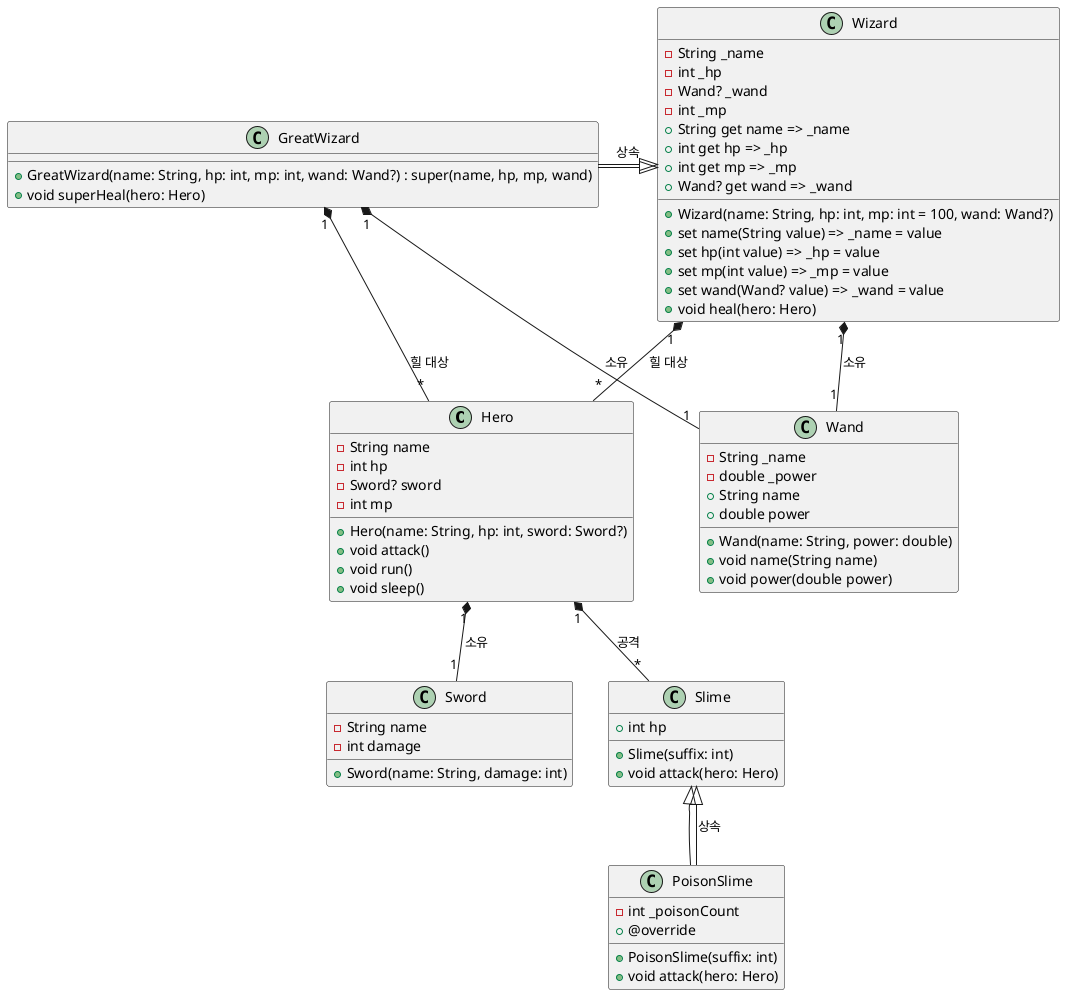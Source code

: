 @startuml

class Hero {
  - String name
  - int hp
  - Sword? sword
  - int mp
  + Hero(name: String, hp: int, sword: Sword?)
  + void attack()
  + void run()
  + void sleep()
}

class Sword {
  - String name
  - int damage
  + Sword(name: String, damage: int)
}

class Slime {
  + int hp
  + Slime(suffix: int)
  + void attack(hero: Hero)
}


class PoisonSlime extends Slime {
 - int _poisonCount
  + PoisonSlime(suffix: int)
  + @override
  + void attack(hero: Hero)
}


class Wizard {
  - String _name
  - int _hp
  - Wand? _wand
  - int _mp
  + Wizard(name: String, hp: int, mp: int = 100, wand: Wand?)
  + String get name => _name
  + set name(String value) => _name = value
  + int get hp => _hp
  + set hp(int value) => _hp = value
  + int get mp => _mp
  + set mp(int value) => _mp = value
  + Wand? get wand => _wand
  + set wand(Wand? value) => _wand = value
  + void heal(hero: Hero)
}

class Wand {
  - String _name
  - double _power
  + Wand(name: String, power: double)
  + String name
  + double power
  + void name(String name)
  + void power(double power)
}



class GreatWizard extends Wizard {
 + GreatWizard(name: String, hp: int, mp: int, wand: Wand?) : super(name, hp, mp, wand)
 + void superHeal(hero: Hero)
}

' 관계 정의

Hero "1" *-- "1" Sword : 소유
Hero "1" *-- "*" Slime : 공격
Slime <|-- PoisonSlime : 상속
GreatWizard -|> Wizard : 상속
Wizard "1" *-- "1" Wand : 소유
Wizard "1" *-- "*" Hero : 힐 대상
GreatWizard "1" *-- "1" Wand : 소유
GreatWizard "1" *-- "*" Hero : 힐 대상


@enduml
